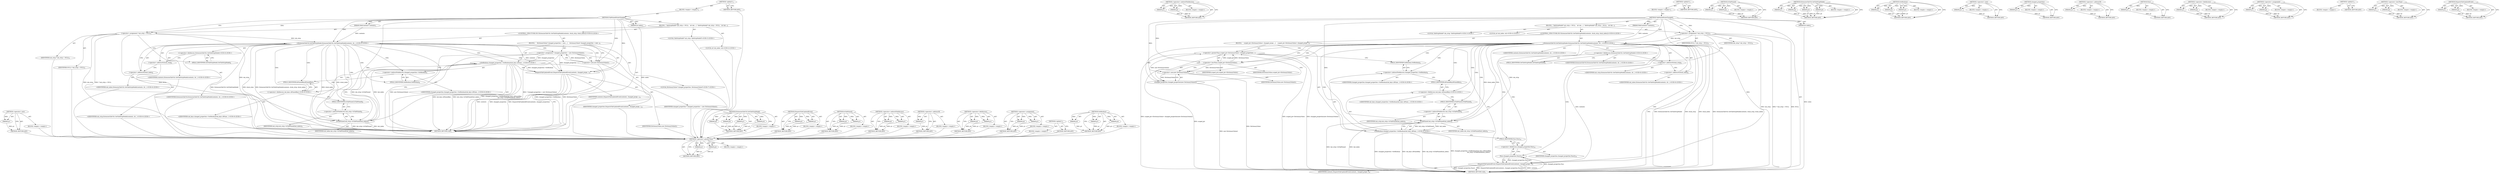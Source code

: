 digraph "DispatchTabUpdatedEvent" {
vulnerable_94 [label=<(METHOD,&lt;operator&gt;.new)>];
vulnerable_95 [label=<(PARAM,p1)>];
vulnerable_96 [label=<(BLOCK,&lt;empty&gt;,&lt;empty&gt;)>];
vulnerable_97 [label=<(METHOD_RETURN,ANY)>];
vulnerable_6 [label=<(METHOD,&lt;global&gt;)<SUB>1</SUB>>];
vulnerable_7 [label=<(BLOCK,&lt;empty&gt;,&lt;empty&gt;)<SUB>1</SUB>>];
vulnerable_8 [label=<(METHOD,TabPinnedStateChanged)<SUB>1</SUB>>];
vulnerable_9 [label=<(PARAM,WebContents* contents)<SUB>1</SUB>>];
vulnerable_10 [label=<(PARAM,int index)<SUB>2</SUB>>];
vulnerable_11 [label=<(BLOCK,{
  TabStripModel* tab_strip = NULL;
   int tab...,{
  TabStripModel* tab_strip = NULL;
   int tab...)<SUB>2</SUB>>];
vulnerable_12 [label="<(LOCAL,TabStripModel* tab_strip: TabStripModel*)<SUB>3</SUB>>"];
vulnerable_13 [label=<(&lt;operator&gt;.assignment,* tab_strip = NULL)<SUB>3</SUB>>];
vulnerable_14 [label=<(IDENTIFIER,tab_strip,* tab_strip = NULL)<SUB>3</SUB>>];
vulnerable_15 [label=<(IDENTIFIER,NULL,* tab_strip = NULL)<SUB>3</SUB>>];
vulnerable_16 [label="<(LOCAL,int tab_index: int)<SUB>4</SUB>>"];
vulnerable_17 [label="<(CONTROL_STRUCTURE,IF,if (ExtensionTabUtil::GetTabStripModel(contents, &amp;tab_strip, &amp;tab_index)))<SUB>6</SUB>>"];
vulnerable_18 [label="<(ExtensionTabUtil.GetTabStripModel,ExtensionTabUtil::GetTabStripModel(contents, &amp;t...)<SUB>6</SUB>>"];
vulnerable_19 [label="<(&lt;operator&gt;.fieldAccess,ExtensionTabUtil::GetTabStripModel)<SUB>6</SUB>>"];
vulnerable_20 [label="<(IDENTIFIER,ExtensionTabUtil,ExtensionTabUtil::GetTabStripModel(contents, &amp;t...)<SUB>6</SUB>>"];
vulnerable_21 [label=<(FIELD_IDENTIFIER,GetTabStripModel,GetTabStripModel)<SUB>6</SUB>>];
vulnerable_22 [label="<(IDENTIFIER,contents,ExtensionTabUtil::GetTabStripModel(contents, &amp;t...)<SUB>6</SUB>>"];
vulnerable_23 [label=<(&lt;operator&gt;.addressOf,&amp;tab_strip)<SUB>6</SUB>>];
vulnerable_24 [label="<(IDENTIFIER,tab_strip,ExtensionTabUtil::GetTabStripModel(contents, &amp;t...)<SUB>6</SUB>>"];
vulnerable_25 [label=<(&lt;operator&gt;.addressOf,&amp;tab_index)<SUB>6</SUB>>];
vulnerable_26 [label="<(IDENTIFIER,tab_index,ExtensionTabUtil::GetTabStripModel(contents, &amp;t...)<SUB>6</SUB>>"];
vulnerable_27 [label=<(BLOCK,{
    DictionaryValue* changed_properties = new...,{
    DictionaryValue* changed_properties = new...)<SUB>6</SUB>>];
vulnerable_28 [label="<(LOCAL,DictionaryValue* changed_properties: DictionaryValue*)<SUB>7</SUB>>"];
vulnerable_29 [label=<(&lt;operator&gt;.assignment,* changed_properties = new DictionaryValue())<SUB>7</SUB>>];
vulnerable_30 [label=<(IDENTIFIER,changed_properties,* changed_properties = new DictionaryValue())<SUB>7</SUB>>];
vulnerable_31 [label=<(&lt;operator&gt;.new,new DictionaryValue())<SUB>7</SUB>>];
vulnerable_32 [label=<(IDENTIFIER,DictionaryValue,new DictionaryValue())<SUB>7</SUB>>];
vulnerable_33 [label="<(SetBoolean,changed_properties-&gt;SetBoolean(tab_keys::kPinne...)<SUB>8</SUB>>"];
vulnerable_34 [label=<(&lt;operator&gt;.indirectFieldAccess,changed_properties-&gt;SetBoolean)<SUB>8</SUB>>];
vulnerable_35 [label="<(IDENTIFIER,changed_properties,changed_properties-&gt;SetBoolean(tab_keys::kPinne...)<SUB>8</SUB>>"];
vulnerable_36 [label=<(FIELD_IDENTIFIER,SetBoolean,SetBoolean)<SUB>8</SUB>>];
vulnerable_37 [label="<(&lt;operator&gt;.fieldAccess,tab_keys::kPinnedKey)<SUB>8</SUB>>"];
vulnerable_38 [label="<(IDENTIFIER,tab_keys,changed_properties-&gt;SetBoolean(tab_keys::kPinne...)<SUB>8</SUB>>"];
vulnerable_39 [label=<(FIELD_IDENTIFIER,kPinnedKey,kPinnedKey)<SUB>8</SUB>>];
vulnerable_40 [label=<(IsTabPinned,tab_strip-&gt;IsTabPinned(tab_index))<SUB>9</SUB>>];
vulnerable_41 [label=<(&lt;operator&gt;.indirectFieldAccess,tab_strip-&gt;IsTabPinned)<SUB>9</SUB>>];
vulnerable_42 [label=<(IDENTIFIER,tab_strip,tab_strip-&gt;IsTabPinned(tab_index))<SUB>9</SUB>>];
vulnerable_43 [label=<(FIELD_IDENTIFIER,IsTabPinned,IsTabPinned)<SUB>9</SUB>>];
vulnerable_44 [label=<(IDENTIFIER,tab_index,tab_strip-&gt;IsTabPinned(tab_index))<SUB>9</SUB>>];
vulnerable_45 [label=<(DispatchTabUpdatedEvent,DispatchTabUpdatedEvent(contents, changed_prope...)<SUB>10</SUB>>];
vulnerable_46 [label=<(IDENTIFIER,contents,DispatchTabUpdatedEvent(contents, changed_prope...)<SUB>10</SUB>>];
vulnerable_47 [label=<(IDENTIFIER,changed_properties,DispatchTabUpdatedEvent(contents, changed_prope...)<SUB>10</SUB>>];
vulnerable_48 [label=<(METHOD_RETURN,void)<SUB>1</SUB>>];
vulnerable_50 [label=<(METHOD_RETURN,ANY)<SUB>1</SUB>>];
vulnerable_78 [label=<(METHOD,ExtensionTabUtil.GetTabStripModel)>];
vulnerable_79 [label=<(PARAM,p1)>];
vulnerable_80 [label=<(PARAM,p2)>];
vulnerable_81 [label=<(PARAM,p3)>];
vulnerable_82 [label=<(PARAM,p4)>];
vulnerable_83 [label=<(BLOCK,&lt;empty&gt;,&lt;empty&gt;)>];
vulnerable_84 [label=<(METHOD_RETURN,ANY)>];
vulnerable_114 [label=<(METHOD,DispatchTabUpdatedEvent)>];
vulnerable_115 [label=<(PARAM,p1)>];
vulnerable_116 [label=<(PARAM,p2)>];
vulnerable_117 [label=<(BLOCK,&lt;empty&gt;,&lt;empty&gt;)>];
vulnerable_118 [label=<(METHOD_RETURN,ANY)>];
vulnerable_109 [label=<(METHOD,IsTabPinned)>];
vulnerable_110 [label=<(PARAM,p1)>];
vulnerable_111 [label=<(PARAM,p2)>];
vulnerable_112 [label=<(BLOCK,&lt;empty&gt;,&lt;empty&gt;)>];
vulnerable_113 [label=<(METHOD_RETURN,ANY)>];
vulnerable_104 [label=<(METHOD,&lt;operator&gt;.indirectFieldAccess)>];
vulnerable_105 [label=<(PARAM,p1)>];
vulnerable_106 [label=<(PARAM,p2)>];
vulnerable_107 [label=<(BLOCK,&lt;empty&gt;,&lt;empty&gt;)>];
vulnerable_108 [label=<(METHOD_RETURN,ANY)>];
vulnerable_90 [label=<(METHOD,&lt;operator&gt;.addressOf)>];
vulnerable_91 [label=<(PARAM,p1)>];
vulnerable_92 [label=<(BLOCK,&lt;empty&gt;,&lt;empty&gt;)>];
vulnerable_93 [label=<(METHOD_RETURN,ANY)>];
vulnerable_85 [label=<(METHOD,&lt;operator&gt;.fieldAccess)>];
vulnerable_86 [label=<(PARAM,p1)>];
vulnerable_87 [label=<(PARAM,p2)>];
vulnerable_88 [label=<(BLOCK,&lt;empty&gt;,&lt;empty&gt;)>];
vulnerable_89 [label=<(METHOD_RETURN,ANY)>];
vulnerable_73 [label=<(METHOD,&lt;operator&gt;.assignment)>];
vulnerable_74 [label=<(PARAM,p1)>];
vulnerable_75 [label=<(PARAM,p2)>];
vulnerable_76 [label=<(BLOCK,&lt;empty&gt;,&lt;empty&gt;)>];
vulnerable_77 [label=<(METHOD_RETURN,ANY)>];
vulnerable_67 [label=<(METHOD,&lt;global&gt;)<SUB>1</SUB>>];
vulnerable_68 [label=<(BLOCK,&lt;empty&gt;,&lt;empty&gt;)>];
vulnerable_69 [label=<(METHOD_RETURN,ANY)>];
vulnerable_98 [label=<(METHOD,SetBoolean)>];
vulnerable_99 [label=<(PARAM,p1)>];
vulnerable_100 [label=<(PARAM,p2)>];
vulnerable_101 [label=<(PARAM,p3)>];
vulnerable_102 [label=<(BLOCK,&lt;empty&gt;,&lt;empty&gt;)>];
vulnerable_103 [label=<(METHOD_RETURN,ANY)>];
fixed_97 [label=<(METHOD,&lt;operator&gt;.greaterThan)>];
fixed_98 [label=<(PARAM,p1)>];
fixed_99 [label=<(PARAM,p2)>];
fixed_100 [label=<(BLOCK,&lt;empty&gt;,&lt;empty&gt;)>];
fixed_101 [label=<(METHOD_RETURN,ANY)>];
fixed_121 [label=<(METHOD,&lt;operator&gt;.indirectFieldAccess)>];
fixed_122 [label=<(PARAM,p1)>];
fixed_123 [label=<(PARAM,p2)>];
fixed_124 [label=<(BLOCK,&lt;empty&gt;,&lt;empty&gt;)>];
fixed_125 [label=<(METHOD_RETURN,ANY)>];
fixed_6 [label=<(METHOD,&lt;global&gt;)<SUB>1</SUB>>];
fixed_7 [label=<(BLOCK,&lt;empty&gt;,&lt;empty&gt;)<SUB>1</SUB>>];
fixed_8 [label=<(METHOD,TabPinnedStateChanged)<SUB>1</SUB>>];
fixed_9 [label=<(PARAM,WebContents* contents)<SUB>1</SUB>>];
fixed_10 [label=<(PARAM,int index)<SUB>2</SUB>>];
fixed_11 [label=<(BLOCK,{
  TabStripModel* tab_strip = NULL;
   int tab...,{
  TabStripModel* tab_strip = NULL;
   int tab...)<SUB>2</SUB>>];
fixed_12 [label="<(LOCAL,TabStripModel* tab_strip: TabStripModel*)<SUB>3</SUB>>"];
fixed_13 [label=<(&lt;operator&gt;.assignment,* tab_strip = NULL)<SUB>3</SUB>>];
fixed_14 [label=<(IDENTIFIER,tab_strip,* tab_strip = NULL)<SUB>3</SUB>>];
fixed_15 [label=<(IDENTIFIER,NULL,* tab_strip = NULL)<SUB>3</SUB>>];
fixed_16 [label="<(LOCAL,int tab_index: int)<SUB>4</SUB>>"];
fixed_17 [label="<(CONTROL_STRUCTURE,IF,if (ExtensionTabUtil::GetTabStripModel(contents, &amp;tab_strip, &amp;tab_index)))<SUB>6</SUB>>"];
fixed_18 [label="<(ExtensionTabUtil.GetTabStripModel,ExtensionTabUtil::GetTabStripModel(contents, &amp;t...)<SUB>6</SUB>>"];
fixed_19 [label="<(&lt;operator&gt;.fieldAccess,ExtensionTabUtil::GetTabStripModel)<SUB>6</SUB>>"];
fixed_20 [label="<(IDENTIFIER,ExtensionTabUtil,ExtensionTabUtil::GetTabStripModel(contents, &amp;t...)<SUB>6</SUB>>"];
fixed_21 [label=<(FIELD_IDENTIFIER,GetTabStripModel,GetTabStripModel)<SUB>6</SUB>>];
fixed_22 [label="<(IDENTIFIER,contents,ExtensionTabUtil::GetTabStripModel(contents, &amp;t...)<SUB>6</SUB>>"];
fixed_23 [label=<(&lt;operator&gt;.addressOf,&amp;tab_strip)<SUB>6</SUB>>];
fixed_24 [label="<(IDENTIFIER,tab_strip,ExtensionTabUtil::GetTabStripModel(contents, &amp;t...)<SUB>6</SUB>>"];
fixed_25 [label=<(&lt;operator&gt;.addressOf,&amp;tab_index)<SUB>6</SUB>>];
fixed_26 [label="<(IDENTIFIER,tab_index,ExtensionTabUtil::GetTabStripModel(contents, &amp;t...)<SUB>6</SUB>>"];
fixed_27 [label=<(BLOCK,{
    scoped_ptr&lt;DictionaryValue&gt; changed_prope...,{
    scoped_ptr&lt;DictionaryValue&gt; changed_prope...)<SUB>6</SUB>>];
fixed_28 [label=<(&lt;operator&gt;.greaterThan,scoped_ptr&lt;DictionaryValue&gt; changed_properties(...)<SUB>7</SUB>>];
fixed_29 [label=<(&lt;operator&gt;.lessThan,scoped_ptr&lt;DictionaryValue)<SUB>7</SUB>>];
fixed_30 [label=<(IDENTIFIER,scoped_ptr,scoped_ptr&lt;DictionaryValue)<SUB>7</SUB>>];
fixed_31 [label=<(IDENTIFIER,DictionaryValue,scoped_ptr&lt;DictionaryValue)<SUB>7</SUB>>];
fixed_32 [label=<(changed_properties,changed_properties(new DictionaryValue()))<SUB>7</SUB>>];
fixed_33 [label=<(&lt;operator&gt;.new,new DictionaryValue())<SUB>7</SUB>>];
fixed_34 [label=<(IDENTIFIER,DictionaryValue,new DictionaryValue())<SUB>7</SUB>>];
fixed_35 [label="<(SetBoolean,changed_properties-&gt;SetBoolean(tab_keys::kPinne...)<SUB>8</SUB>>"];
fixed_36 [label=<(&lt;operator&gt;.indirectFieldAccess,changed_properties-&gt;SetBoolean)<SUB>8</SUB>>];
fixed_37 [label="<(IDENTIFIER,changed_properties,changed_properties-&gt;SetBoolean(tab_keys::kPinne...)<SUB>8</SUB>>"];
fixed_38 [label=<(FIELD_IDENTIFIER,SetBoolean,SetBoolean)<SUB>8</SUB>>];
fixed_39 [label="<(&lt;operator&gt;.fieldAccess,tab_keys::kPinnedKey)<SUB>8</SUB>>"];
fixed_40 [label="<(IDENTIFIER,tab_keys,changed_properties-&gt;SetBoolean(tab_keys::kPinne...)<SUB>8</SUB>>"];
fixed_41 [label=<(FIELD_IDENTIFIER,kPinnedKey,kPinnedKey)<SUB>8</SUB>>];
fixed_42 [label=<(IsTabPinned,tab_strip-&gt;IsTabPinned(tab_index))<SUB>9</SUB>>];
fixed_43 [label=<(&lt;operator&gt;.indirectFieldAccess,tab_strip-&gt;IsTabPinned)<SUB>9</SUB>>];
fixed_44 [label=<(IDENTIFIER,tab_strip,tab_strip-&gt;IsTabPinned(tab_index))<SUB>9</SUB>>];
fixed_45 [label=<(FIELD_IDENTIFIER,IsTabPinned,IsTabPinned)<SUB>9</SUB>>];
fixed_46 [label=<(IDENTIFIER,tab_index,tab_strip-&gt;IsTabPinned(tab_index))<SUB>9</SUB>>];
fixed_47 [label=<(DispatchTabUpdatedEvent,DispatchTabUpdatedEvent(contents, changed_prope...)<SUB>10</SUB>>];
fixed_48 [label=<(IDENTIFIER,contents,DispatchTabUpdatedEvent(contents, changed_prope...)<SUB>10</SUB>>];
fixed_49 [label=<(Pass,changed_properties.Pass())<SUB>10</SUB>>];
fixed_50 [label=<(&lt;operator&gt;.fieldAccess,changed_properties.Pass)<SUB>10</SUB>>];
fixed_51 [label=<(IDENTIFIER,changed_properties,changed_properties.Pass())<SUB>10</SUB>>];
fixed_52 [label=<(FIELD_IDENTIFIER,Pass,Pass)<SUB>10</SUB>>];
fixed_53 [label=<(METHOD_RETURN,void)<SUB>1</SUB>>];
fixed_55 [label=<(METHOD_RETURN,ANY)<SUB>1</SUB>>];
fixed_126 [label=<(METHOD,IsTabPinned)>];
fixed_127 [label=<(PARAM,p1)>];
fixed_128 [label=<(PARAM,p2)>];
fixed_129 [label=<(BLOCK,&lt;empty&gt;,&lt;empty&gt;)>];
fixed_130 [label=<(METHOD_RETURN,ANY)>];
fixed_81 [label=<(METHOD,ExtensionTabUtil.GetTabStripModel)>];
fixed_82 [label=<(PARAM,p1)>];
fixed_83 [label=<(PARAM,p2)>];
fixed_84 [label=<(PARAM,p3)>];
fixed_85 [label=<(PARAM,p4)>];
fixed_86 [label=<(BLOCK,&lt;empty&gt;,&lt;empty&gt;)>];
fixed_87 [label=<(METHOD_RETURN,ANY)>];
fixed_115 [label=<(METHOD,SetBoolean)>];
fixed_116 [label=<(PARAM,p1)>];
fixed_117 [label=<(PARAM,p2)>];
fixed_118 [label=<(PARAM,p3)>];
fixed_119 [label=<(BLOCK,&lt;empty&gt;,&lt;empty&gt;)>];
fixed_120 [label=<(METHOD_RETURN,ANY)>];
fixed_111 [label=<(METHOD,&lt;operator&gt;.new)>];
fixed_112 [label=<(PARAM,p1)>];
fixed_113 [label=<(BLOCK,&lt;empty&gt;,&lt;empty&gt;)>];
fixed_114 [label=<(METHOD_RETURN,ANY)>];
fixed_107 [label=<(METHOD,changed_properties)>];
fixed_108 [label=<(PARAM,p1)>];
fixed_109 [label=<(BLOCK,&lt;empty&gt;,&lt;empty&gt;)>];
fixed_110 [label=<(METHOD_RETURN,ANY)>];
fixed_93 [label=<(METHOD,&lt;operator&gt;.addressOf)>];
fixed_94 [label=<(PARAM,p1)>];
fixed_95 [label=<(BLOCK,&lt;empty&gt;,&lt;empty&gt;)>];
fixed_96 [label=<(METHOD_RETURN,ANY)>];
fixed_136 [label=<(METHOD,Pass)>];
fixed_137 [label=<(PARAM,p1)>];
fixed_138 [label=<(BLOCK,&lt;empty&gt;,&lt;empty&gt;)>];
fixed_139 [label=<(METHOD_RETURN,ANY)>];
fixed_88 [label=<(METHOD,&lt;operator&gt;.fieldAccess)>];
fixed_89 [label=<(PARAM,p1)>];
fixed_90 [label=<(PARAM,p2)>];
fixed_91 [label=<(BLOCK,&lt;empty&gt;,&lt;empty&gt;)>];
fixed_92 [label=<(METHOD_RETURN,ANY)>];
fixed_76 [label=<(METHOD,&lt;operator&gt;.assignment)>];
fixed_77 [label=<(PARAM,p1)>];
fixed_78 [label=<(PARAM,p2)>];
fixed_79 [label=<(BLOCK,&lt;empty&gt;,&lt;empty&gt;)>];
fixed_80 [label=<(METHOD_RETURN,ANY)>];
fixed_70 [label=<(METHOD,&lt;global&gt;)<SUB>1</SUB>>];
fixed_71 [label=<(BLOCK,&lt;empty&gt;,&lt;empty&gt;)>];
fixed_72 [label=<(METHOD_RETURN,ANY)>];
fixed_102 [label=<(METHOD,&lt;operator&gt;.lessThan)>];
fixed_103 [label=<(PARAM,p1)>];
fixed_104 [label=<(PARAM,p2)>];
fixed_105 [label=<(BLOCK,&lt;empty&gt;,&lt;empty&gt;)>];
fixed_106 [label=<(METHOD_RETURN,ANY)>];
fixed_131 [label=<(METHOD,DispatchTabUpdatedEvent)>];
fixed_132 [label=<(PARAM,p1)>];
fixed_133 [label=<(PARAM,p2)>];
fixed_134 [label=<(BLOCK,&lt;empty&gt;,&lt;empty&gt;)>];
fixed_135 [label=<(METHOD_RETURN,ANY)>];
vulnerable_94 -> vulnerable_95  [key=0, label="AST: "];
vulnerable_94 -> vulnerable_95  [key=1, label="DDG: "];
vulnerable_94 -> vulnerable_96  [key=0, label="AST: "];
vulnerable_94 -> vulnerable_97  [key=0, label="AST: "];
vulnerable_94 -> vulnerable_97  [key=1, label="CFG: "];
vulnerable_95 -> vulnerable_97  [key=0, label="DDG: p1"];
vulnerable_96 -> fixed_97  [key=0];
vulnerable_97 -> fixed_97  [key=0];
vulnerable_6 -> vulnerable_7  [key=0, label="AST: "];
vulnerable_6 -> vulnerable_50  [key=0, label="AST: "];
vulnerable_6 -> vulnerable_50  [key=1, label="CFG: "];
vulnerable_7 -> vulnerable_8  [key=0, label="AST: "];
vulnerable_8 -> vulnerable_9  [key=0, label="AST: "];
vulnerable_8 -> vulnerable_9  [key=1, label="DDG: "];
vulnerable_8 -> vulnerable_10  [key=0, label="AST: "];
vulnerable_8 -> vulnerable_10  [key=1, label="DDG: "];
vulnerable_8 -> vulnerable_11  [key=0, label="AST: "];
vulnerable_8 -> vulnerable_48  [key=0, label="AST: "];
vulnerable_8 -> vulnerable_13  [key=0, label="CFG: "];
vulnerable_8 -> vulnerable_13  [key=1, label="DDG: "];
vulnerable_8 -> vulnerable_18  [key=0, label="DDG: "];
vulnerable_8 -> vulnerable_45  [key=0, label="DDG: "];
vulnerable_8 -> vulnerable_31  [key=0, label="DDG: "];
vulnerable_8 -> vulnerable_40  [key=0, label="DDG: "];
vulnerable_9 -> vulnerable_18  [key=0, label="DDG: contents"];
vulnerable_10 -> vulnerable_48  [key=0, label="DDG: index"];
vulnerable_11 -> vulnerable_12  [key=0, label="AST: "];
vulnerable_11 -> vulnerable_13  [key=0, label="AST: "];
vulnerable_11 -> vulnerable_16  [key=0, label="AST: "];
vulnerable_11 -> vulnerable_17  [key=0, label="AST: "];
vulnerable_12 -> fixed_97  [key=0];
vulnerable_13 -> vulnerable_14  [key=0, label="AST: "];
vulnerable_13 -> vulnerable_15  [key=0, label="AST: "];
vulnerable_13 -> vulnerable_21  [key=0, label="CFG: "];
vulnerable_13 -> vulnerable_48  [key=0, label="DDG: tab_strip"];
vulnerable_13 -> vulnerable_48  [key=1, label="DDG: * tab_strip = NULL"];
vulnerable_13 -> vulnerable_48  [key=2, label="DDG: NULL"];
vulnerable_13 -> vulnerable_18  [key=0, label="DDG: tab_strip"];
vulnerable_13 -> vulnerable_40  [key=0, label="DDG: tab_strip"];
vulnerable_14 -> fixed_97  [key=0];
vulnerable_15 -> fixed_97  [key=0];
vulnerable_16 -> fixed_97  [key=0];
vulnerable_17 -> vulnerable_18  [key=0, label="AST: "];
vulnerable_17 -> vulnerable_27  [key=0, label="AST: "];
vulnerable_18 -> vulnerable_19  [key=0, label="AST: "];
vulnerable_18 -> vulnerable_22  [key=0, label="AST: "];
vulnerable_18 -> vulnerable_23  [key=0, label="AST: "];
vulnerable_18 -> vulnerable_25  [key=0, label="AST: "];
vulnerable_18 -> vulnerable_48  [key=0, label="CFG: "];
vulnerable_18 -> vulnerable_48  [key=1, label="DDG: ExtensionTabUtil::GetTabStripModel"];
vulnerable_18 -> vulnerable_48  [key=2, label="DDG: &amp;tab_strip"];
vulnerable_18 -> vulnerable_48  [key=3, label="DDG: &amp;tab_index"];
vulnerable_18 -> vulnerable_48  [key=4, label="DDG: ExtensionTabUtil::GetTabStripModel(contents, &amp;tab_strip, &amp;tab_index)"];
vulnerable_18 -> vulnerable_31  [key=0, label="CFG: "];
vulnerable_18 -> vulnerable_31  [key=1, label="CDG: "];
vulnerable_18 -> vulnerable_45  [key=0, label="DDG: contents"];
vulnerable_18 -> vulnerable_45  [key=1, label="CDG: "];
vulnerable_18 -> vulnerable_40  [key=0, label="DDG: &amp;tab_index"];
vulnerable_18 -> vulnerable_40  [key=1, label="CDG: "];
vulnerable_18 -> vulnerable_29  [key=0, label="CDG: "];
vulnerable_18 -> vulnerable_34  [key=0, label="CDG: "];
vulnerable_18 -> vulnerable_33  [key=0, label="CDG: "];
vulnerable_18 -> vulnerable_36  [key=0, label="CDG: "];
vulnerable_18 -> vulnerable_37  [key=0, label="CDG: "];
vulnerable_18 -> vulnerable_41  [key=0, label="CDG: "];
vulnerable_18 -> vulnerable_39  [key=0, label="CDG: "];
vulnerable_18 -> vulnerable_43  [key=0, label="CDG: "];
vulnerable_19 -> vulnerable_20  [key=0, label="AST: "];
vulnerable_19 -> vulnerable_21  [key=0, label="AST: "];
vulnerable_19 -> vulnerable_23  [key=0, label="CFG: "];
vulnerable_20 -> fixed_97  [key=0];
vulnerable_21 -> vulnerable_19  [key=0, label="CFG: "];
vulnerable_22 -> fixed_97  [key=0];
vulnerable_23 -> vulnerable_24  [key=0, label="AST: "];
vulnerable_23 -> vulnerable_25  [key=0, label="CFG: "];
vulnerable_24 -> fixed_97  [key=0];
vulnerable_25 -> vulnerable_26  [key=0, label="AST: "];
vulnerable_25 -> vulnerable_18  [key=0, label="CFG: "];
vulnerable_26 -> fixed_97  [key=0];
vulnerable_27 -> vulnerable_28  [key=0, label="AST: "];
vulnerable_27 -> vulnerable_29  [key=0, label="AST: "];
vulnerable_27 -> vulnerable_33  [key=0, label="AST: "];
vulnerable_27 -> vulnerable_45  [key=0, label="AST: "];
vulnerable_28 -> fixed_97  [key=0];
vulnerable_29 -> vulnerable_30  [key=0, label="AST: "];
vulnerable_29 -> vulnerable_31  [key=0, label="AST: "];
vulnerable_29 -> vulnerable_36  [key=0, label="CFG: "];
vulnerable_29 -> vulnerable_48  [key=0, label="DDG: new DictionaryValue()"];
vulnerable_29 -> vulnerable_48  [key=1, label="DDG: * changed_properties = new DictionaryValue()"];
vulnerable_29 -> vulnerable_33  [key=0, label="DDG: changed_properties"];
vulnerable_29 -> vulnerable_45  [key=0, label="DDG: changed_properties"];
vulnerable_30 -> fixed_97  [key=0];
vulnerable_31 -> vulnerable_32  [key=0, label="AST: "];
vulnerable_31 -> vulnerable_29  [key=0, label="CFG: "];
vulnerable_31 -> vulnerable_29  [key=1, label="DDG: DictionaryValue"];
vulnerable_31 -> vulnerable_48  [key=0, label="DDG: DictionaryValue"];
vulnerable_32 -> fixed_97  [key=0];
vulnerable_33 -> vulnerable_34  [key=0, label="AST: "];
vulnerable_33 -> vulnerable_37  [key=0, label="AST: "];
vulnerable_33 -> vulnerable_40  [key=0, label="AST: "];
vulnerable_33 -> vulnerable_45  [key=0, label="CFG: "];
vulnerable_33 -> vulnerable_45  [key=1, label="DDG: changed_properties-&gt;SetBoolean"];
vulnerable_33 -> vulnerable_48  [key=0, label="DDG: changed_properties-&gt;SetBoolean"];
vulnerable_33 -> vulnerable_48  [key=1, label="DDG: tab_keys::kPinnedKey"];
vulnerable_33 -> vulnerable_48  [key=2, label="DDG: tab_strip-&gt;IsTabPinned(tab_index)"];
vulnerable_33 -> vulnerable_48  [key=3, label="DDG: changed_properties-&gt;SetBoolean(tab_keys::kPinnedKey,
                                    tab_strip-&gt;IsTabPinned(tab_index))"];
vulnerable_34 -> vulnerable_35  [key=0, label="AST: "];
vulnerable_34 -> vulnerable_36  [key=0, label="AST: "];
vulnerable_34 -> vulnerable_39  [key=0, label="CFG: "];
vulnerable_35 -> fixed_97  [key=0];
vulnerable_36 -> vulnerable_34  [key=0, label="CFG: "];
vulnerable_37 -> vulnerable_38  [key=0, label="AST: "];
vulnerable_37 -> vulnerable_39  [key=0, label="AST: "];
vulnerable_37 -> vulnerable_43  [key=0, label="CFG: "];
vulnerable_38 -> fixed_97  [key=0];
vulnerable_39 -> vulnerable_37  [key=0, label="CFG: "];
vulnerable_40 -> vulnerable_41  [key=0, label="AST: "];
vulnerable_40 -> vulnerable_44  [key=0, label="AST: "];
vulnerable_40 -> vulnerable_33  [key=0, label="CFG: "];
vulnerable_40 -> vulnerable_33  [key=1, label="DDG: tab_strip-&gt;IsTabPinned"];
vulnerable_40 -> vulnerable_33  [key=2, label="DDG: tab_index"];
vulnerable_40 -> vulnerable_48  [key=0, label="DDG: tab_strip-&gt;IsTabPinned"];
vulnerable_40 -> vulnerable_48  [key=1, label="DDG: tab_index"];
vulnerable_41 -> vulnerable_42  [key=0, label="AST: "];
vulnerable_41 -> vulnerable_43  [key=0, label="AST: "];
vulnerable_41 -> vulnerable_40  [key=0, label="CFG: "];
vulnerable_42 -> fixed_97  [key=0];
vulnerable_43 -> vulnerable_41  [key=0, label="CFG: "];
vulnerable_44 -> fixed_97  [key=0];
vulnerable_45 -> vulnerable_46  [key=0, label="AST: "];
vulnerable_45 -> vulnerable_47  [key=0, label="AST: "];
vulnerable_45 -> vulnerable_48  [key=0, label="CFG: "];
vulnerable_45 -> vulnerable_48  [key=1, label="DDG: contents"];
vulnerable_45 -> vulnerable_48  [key=2, label="DDG: changed_properties"];
vulnerable_45 -> vulnerable_48  [key=3, label="DDG: DispatchTabUpdatedEvent(contents, changed_properties)"];
vulnerable_46 -> fixed_97  [key=0];
vulnerable_47 -> fixed_97  [key=0];
vulnerable_48 -> fixed_97  [key=0];
vulnerable_50 -> fixed_97  [key=0];
vulnerable_78 -> vulnerable_79  [key=0, label="AST: "];
vulnerable_78 -> vulnerable_79  [key=1, label="DDG: "];
vulnerable_78 -> vulnerable_83  [key=0, label="AST: "];
vulnerable_78 -> vulnerable_80  [key=0, label="AST: "];
vulnerable_78 -> vulnerable_80  [key=1, label="DDG: "];
vulnerable_78 -> vulnerable_84  [key=0, label="AST: "];
vulnerable_78 -> vulnerable_84  [key=1, label="CFG: "];
vulnerable_78 -> vulnerable_81  [key=0, label="AST: "];
vulnerable_78 -> vulnerable_81  [key=1, label="DDG: "];
vulnerable_78 -> vulnerable_82  [key=0, label="AST: "];
vulnerable_78 -> vulnerable_82  [key=1, label="DDG: "];
vulnerable_79 -> vulnerable_84  [key=0, label="DDG: p1"];
vulnerable_80 -> vulnerable_84  [key=0, label="DDG: p2"];
vulnerable_81 -> vulnerable_84  [key=0, label="DDG: p3"];
vulnerable_82 -> vulnerable_84  [key=0, label="DDG: p4"];
vulnerable_83 -> fixed_97  [key=0];
vulnerable_84 -> fixed_97  [key=0];
vulnerable_114 -> vulnerable_115  [key=0, label="AST: "];
vulnerable_114 -> vulnerable_115  [key=1, label="DDG: "];
vulnerable_114 -> vulnerable_117  [key=0, label="AST: "];
vulnerable_114 -> vulnerable_116  [key=0, label="AST: "];
vulnerable_114 -> vulnerable_116  [key=1, label="DDG: "];
vulnerable_114 -> vulnerable_118  [key=0, label="AST: "];
vulnerable_114 -> vulnerable_118  [key=1, label="CFG: "];
vulnerable_115 -> vulnerable_118  [key=0, label="DDG: p1"];
vulnerable_116 -> vulnerable_118  [key=0, label="DDG: p2"];
vulnerable_117 -> fixed_97  [key=0];
vulnerable_118 -> fixed_97  [key=0];
vulnerable_109 -> vulnerable_110  [key=0, label="AST: "];
vulnerable_109 -> vulnerable_110  [key=1, label="DDG: "];
vulnerable_109 -> vulnerable_112  [key=0, label="AST: "];
vulnerable_109 -> vulnerable_111  [key=0, label="AST: "];
vulnerable_109 -> vulnerable_111  [key=1, label="DDG: "];
vulnerable_109 -> vulnerable_113  [key=0, label="AST: "];
vulnerable_109 -> vulnerable_113  [key=1, label="CFG: "];
vulnerable_110 -> vulnerable_113  [key=0, label="DDG: p1"];
vulnerable_111 -> vulnerable_113  [key=0, label="DDG: p2"];
vulnerable_112 -> fixed_97  [key=0];
vulnerable_113 -> fixed_97  [key=0];
vulnerable_104 -> vulnerable_105  [key=0, label="AST: "];
vulnerable_104 -> vulnerable_105  [key=1, label="DDG: "];
vulnerable_104 -> vulnerable_107  [key=0, label="AST: "];
vulnerable_104 -> vulnerable_106  [key=0, label="AST: "];
vulnerable_104 -> vulnerable_106  [key=1, label="DDG: "];
vulnerable_104 -> vulnerable_108  [key=0, label="AST: "];
vulnerable_104 -> vulnerable_108  [key=1, label="CFG: "];
vulnerable_105 -> vulnerable_108  [key=0, label="DDG: p1"];
vulnerable_106 -> vulnerable_108  [key=0, label="DDG: p2"];
vulnerable_107 -> fixed_97  [key=0];
vulnerable_108 -> fixed_97  [key=0];
vulnerable_90 -> vulnerable_91  [key=0, label="AST: "];
vulnerable_90 -> vulnerable_91  [key=1, label="DDG: "];
vulnerable_90 -> vulnerable_92  [key=0, label="AST: "];
vulnerable_90 -> vulnerable_93  [key=0, label="AST: "];
vulnerable_90 -> vulnerable_93  [key=1, label="CFG: "];
vulnerable_91 -> vulnerable_93  [key=0, label="DDG: p1"];
vulnerable_92 -> fixed_97  [key=0];
vulnerable_93 -> fixed_97  [key=0];
vulnerable_85 -> vulnerable_86  [key=0, label="AST: "];
vulnerable_85 -> vulnerable_86  [key=1, label="DDG: "];
vulnerable_85 -> vulnerable_88  [key=0, label="AST: "];
vulnerable_85 -> vulnerable_87  [key=0, label="AST: "];
vulnerable_85 -> vulnerable_87  [key=1, label="DDG: "];
vulnerable_85 -> vulnerable_89  [key=0, label="AST: "];
vulnerable_85 -> vulnerable_89  [key=1, label="CFG: "];
vulnerable_86 -> vulnerable_89  [key=0, label="DDG: p1"];
vulnerable_87 -> vulnerable_89  [key=0, label="DDG: p2"];
vulnerable_88 -> fixed_97  [key=0];
vulnerable_89 -> fixed_97  [key=0];
vulnerable_73 -> vulnerable_74  [key=0, label="AST: "];
vulnerable_73 -> vulnerable_74  [key=1, label="DDG: "];
vulnerable_73 -> vulnerable_76  [key=0, label="AST: "];
vulnerable_73 -> vulnerable_75  [key=0, label="AST: "];
vulnerable_73 -> vulnerable_75  [key=1, label="DDG: "];
vulnerable_73 -> vulnerable_77  [key=0, label="AST: "];
vulnerable_73 -> vulnerable_77  [key=1, label="CFG: "];
vulnerable_74 -> vulnerable_77  [key=0, label="DDG: p1"];
vulnerable_75 -> vulnerable_77  [key=0, label="DDG: p2"];
vulnerable_76 -> fixed_97  [key=0];
vulnerable_77 -> fixed_97  [key=0];
vulnerable_67 -> vulnerable_68  [key=0, label="AST: "];
vulnerable_67 -> vulnerable_69  [key=0, label="AST: "];
vulnerable_67 -> vulnerable_69  [key=1, label="CFG: "];
vulnerable_68 -> fixed_97  [key=0];
vulnerable_69 -> fixed_97  [key=0];
vulnerable_98 -> vulnerable_99  [key=0, label="AST: "];
vulnerable_98 -> vulnerable_99  [key=1, label="DDG: "];
vulnerable_98 -> vulnerable_102  [key=0, label="AST: "];
vulnerable_98 -> vulnerable_100  [key=0, label="AST: "];
vulnerable_98 -> vulnerable_100  [key=1, label="DDG: "];
vulnerable_98 -> vulnerable_103  [key=0, label="AST: "];
vulnerable_98 -> vulnerable_103  [key=1, label="CFG: "];
vulnerable_98 -> vulnerable_101  [key=0, label="AST: "];
vulnerable_98 -> vulnerable_101  [key=1, label="DDG: "];
vulnerable_99 -> vulnerable_103  [key=0, label="DDG: p1"];
vulnerable_100 -> vulnerable_103  [key=0, label="DDG: p2"];
vulnerable_101 -> vulnerable_103  [key=0, label="DDG: p3"];
vulnerable_102 -> fixed_97  [key=0];
vulnerable_103 -> fixed_97  [key=0];
fixed_97 -> fixed_98  [key=0, label="AST: "];
fixed_97 -> fixed_98  [key=1, label="DDG: "];
fixed_97 -> fixed_100  [key=0, label="AST: "];
fixed_97 -> fixed_99  [key=0, label="AST: "];
fixed_97 -> fixed_99  [key=1, label="DDG: "];
fixed_97 -> fixed_101  [key=0, label="AST: "];
fixed_97 -> fixed_101  [key=1, label="CFG: "];
fixed_98 -> fixed_101  [key=0, label="DDG: p1"];
fixed_99 -> fixed_101  [key=0, label="DDG: p2"];
fixed_121 -> fixed_122  [key=0, label="AST: "];
fixed_121 -> fixed_122  [key=1, label="DDG: "];
fixed_121 -> fixed_124  [key=0, label="AST: "];
fixed_121 -> fixed_123  [key=0, label="AST: "];
fixed_121 -> fixed_123  [key=1, label="DDG: "];
fixed_121 -> fixed_125  [key=0, label="AST: "];
fixed_121 -> fixed_125  [key=1, label="CFG: "];
fixed_122 -> fixed_125  [key=0, label="DDG: p1"];
fixed_123 -> fixed_125  [key=0, label="DDG: p2"];
fixed_6 -> fixed_7  [key=0, label="AST: "];
fixed_6 -> fixed_55  [key=0, label="AST: "];
fixed_6 -> fixed_55  [key=1, label="CFG: "];
fixed_7 -> fixed_8  [key=0, label="AST: "];
fixed_8 -> fixed_9  [key=0, label="AST: "];
fixed_8 -> fixed_9  [key=1, label="DDG: "];
fixed_8 -> fixed_10  [key=0, label="AST: "];
fixed_8 -> fixed_10  [key=1, label="DDG: "];
fixed_8 -> fixed_11  [key=0, label="AST: "];
fixed_8 -> fixed_53  [key=0, label="AST: "];
fixed_8 -> fixed_13  [key=0, label="CFG: "];
fixed_8 -> fixed_13  [key=1, label="DDG: "];
fixed_8 -> fixed_18  [key=0, label="DDG: "];
fixed_8 -> fixed_47  [key=0, label="DDG: "];
fixed_8 -> fixed_29  [key=0, label="DDG: "];
fixed_8 -> fixed_42  [key=0, label="DDG: "];
fixed_8 -> fixed_33  [key=0, label="DDG: "];
fixed_9 -> fixed_18  [key=0, label="DDG: contents"];
fixed_10 -> fixed_53  [key=0, label="DDG: index"];
fixed_11 -> fixed_12  [key=0, label="AST: "];
fixed_11 -> fixed_13  [key=0, label="AST: "];
fixed_11 -> fixed_16  [key=0, label="AST: "];
fixed_11 -> fixed_17  [key=0, label="AST: "];
fixed_13 -> fixed_14  [key=0, label="AST: "];
fixed_13 -> fixed_15  [key=0, label="AST: "];
fixed_13 -> fixed_21  [key=0, label="CFG: "];
fixed_13 -> fixed_53  [key=0, label="DDG: tab_strip"];
fixed_13 -> fixed_53  [key=1, label="DDG: * tab_strip = NULL"];
fixed_13 -> fixed_53  [key=2, label="DDG: NULL"];
fixed_13 -> fixed_18  [key=0, label="DDG: tab_strip"];
fixed_13 -> fixed_42  [key=0, label="DDG: tab_strip"];
fixed_17 -> fixed_18  [key=0, label="AST: "];
fixed_17 -> fixed_27  [key=0, label="AST: "];
fixed_18 -> fixed_19  [key=0, label="AST: "];
fixed_18 -> fixed_22  [key=0, label="AST: "];
fixed_18 -> fixed_23  [key=0, label="AST: "];
fixed_18 -> fixed_25  [key=0, label="AST: "];
fixed_18 -> fixed_53  [key=0, label="CFG: "];
fixed_18 -> fixed_53  [key=1, label="DDG: ExtensionTabUtil::GetTabStripModel"];
fixed_18 -> fixed_53  [key=2, label="DDG: &amp;tab_strip"];
fixed_18 -> fixed_53  [key=3, label="DDG: &amp;tab_index"];
fixed_18 -> fixed_53  [key=4, label="DDG: ExtensionTabUtil::GetTabStripModel(contents, &amp;tab_strip, &amp;tab_index)"];
fixed_18 -> fixed_29  [key=0, label="CFG: "];
fixed_18 -> fixed_29  [key=1, label="CDG: "];
fixed_18 -> fixed_47  [key=0, label="DDG: contents"];
fixed_18 -> fixed_47  [key=1, label="CDG: "];
fixed_18 -> fixed_42  [key=0, label="DDG: &amp;tab_index"];
fixed_18 -> fixed_42  [key=1, label="CDG: "];
fixed_18 -> fixed_32  [key=0, label="CDG: "];
fixed_18 -> fixed_49  [key=0, label="CDG: "];
fixed_18 -> fixed_33  [key=0, label="CDG: "];
fixed_18 -> fixed_28  [key=0, label="CDG: "];
fixed_18 -> fixed_36  [key=0, label="CDG: "];
fixed_18 -> fixed_52  [key=0, label="CDG: "];
fixed_18 -> fixed_38  [key=0, label="CDG: "];
fixed_18 -> fixed_41  [key=0, label="CDG: "];
fixed_18 -> fixed_45  [key=0, label="CDG: "];
fixed_18 -> fixed_50  [key=0, label="CDG: "];
fixed_18 -> fixed_35  [key=0, label="CDG: "];
fixed_18 -> fixed_39  [key=0, label="CDG: "];
fixed_18 -> fixed_43  [key=0, label="CDG: "];
fixed_19 -> fixed_20  [key=0, label="AST: "];
fixed_19 -> fixed_21  [key=0, label="AST: "];
fixed_19 -> fixed_23  [key=0, label="CFG: "];
fixed_21 -> fixed_19  [key=0, label="CFG: "];
fixed_23 -> fixed_24  [key=0, label="AST: "];
fixed_23 -> fixed_25  [key=0, label="CFG: "];
fixed_25 -> fixed_26  [key=0, label="AST: "];
fixed_25 -> fixed_18  [key=0, label="CFG: "];
fixed_27 -> fixed_28  [key=0, label="AST: "];
fixed_27 -> fixed_35  [key=0, label="AST: "];
fixed_27 -> fixed_47  [key=0, label="AST: "];
fixed_28 -> fixed_29  [key=0, label="AST: "];
fixed_28 -> fixed_32  [key=0, label="AST: "];
fixed_28 -> fixed_38  [key=0, label="CFG: "];
fixed_28 -> fixed_53  [key=0, label="DDG: scoped_ptr&lt;DictionaryValue"];
fixed_28 -> fixed_53  [key=1, label="DDG: changed_properties(new DictionaryValue())"];
fixed_28 -> fixed_53  [key=2, label="DDG: scoped_ptr&lt;DictionaryValue&gt; changed_properties(new DictionaryValue())"];
fixed_29 -> fixed_30  [key=0, label="AST: "];
fixed_29 -> fixed_31  [key=0, label="AST: "];
fixed_29 -> fixed_33  [key=0, label="CFG: "];
fixed_29 -> fixed_33  [key=1, label="DDG: DictionaryValue"];
fixed_29 -> fixed_53  [key=0, label="DDG: scoped_ptr"];
fixed_29 -> fixed_28  [key=0, label="DDG: scoped_ptr"];
fixed_29 -> fixed_28  [key=1, label="DDG: DictionaryValue"];
fixed_32 -> fixed_33  [key=0, label="AST: "];
fixed_32 -> fixed_28  [key=0, label="CFG: "];
fixed_32 -> fixed_28  [key=1, label="DDG: new DictionaryValue()"];
fixed_32 -> fixed_53  [key=0, label="DDG: new DictionaryValue()"];
fixed_33 -> fixed_34  [key=0, label="AST: "];
fixed_33 -> fixed_32  [key=0, label="CFG: "];
fixed_33 -> fixed_32  [key=1, label="DDG: DictionaryValue"];
fixed_33 -> fixed_53  [key=0, label="DDG: DictionaryValue"];
fixed_35 -> fixed_36  [key=0, label="AST: "];
fixed_35 -> fixed_39  [key=0, label="AST: "];
fixed_35 -> fixed_42  [key=0, label="AST: "];
fixed_35 -> fixed_52  [key=0, label="CFG: "];
fixed_35 -> fixed_53  [key=0, label="DDG: changed_properties-&gt;SetBoolean"];
fixed_35 -> fixed_53  [key=1, label="DDG: tab_keys::kPinnedKey"];
fixed_35 -> fixed_53  [key=2, label="DDG: tab_strip-&gt;IsTabPinned(tab_index)"];
fixed_35 -> fixed_53  [key=3, label="DDG: changed_properties-&gt;SetBoolean(tab_keys::kPinnedKey,
                                    tab_strip-&gt;IsTabPinned(tab_index))"];
fixed_36 -> fixed_37  [key=0, label="AST: "];
fixed_36 -> fixed_38  [key=0, label="AST: "];
fixed_36 -> fixed_41  [key=0, label="CFG: "];
fixed_38 -> fixed_36  [key=0, label="CFG: "];
fixed_39 -> fixed_40  [key=0, label="AST: "];
fixed_39 -> fixed_41  [key=0, label="AST: "];
fixed_39 -> fixed_45  [key=0, label="CFG: "];
fixed_41 -> fixed_39  [key=0, label="CFG: "];
fixed_42 -> fixed_43  [key=0, label="AST: "];
fixed_42 -> fixed_46  [key=0, label="AST: "];
fixed_42 -> fixed_35  [key=0, label="CFG: "];
fixed_42 -> fixed_35  [key=1, label="DDG: tab_strip-&gt;IsTabPinned"];
fixed_42 -> fixed_35  [key=2, label="DDG: tab_index"];
fixed_42 -> fixed_53  [key=0, label="DDG: tab_strip-&gt;IsTabPinned"];
fixed_42 -> fixed_53  [key=1, label="DDG: tab_index"];
fixed_43 -> fixed_44  [key=0, label="AST: "];
fixed_43 -> fixed_45  [key=0, label="AST: "];
fixed_43 -> fixed_42  [key=0, label="CFG: "];
fixed_45 -> fixed_43  [key=0, label="CFG: "];
fixed_47 -> fixed_48  [key=0, label="AST: "];
fixed_47 -> fixed_49  [key=0, label="AST: "];
fixed_47 -> fixed_53  [key=0, label="CFG: "];
fixed_47 -> fixed_53  [key=1, label="DDG: contents"];
fixed_47 -> fixed_53  [key=2, label="DDG: changed_properties.Pass()"];
fixed_47 -> fixed_53  [key=3, label="DDG: DispatchTabUpdatedEvent(contents, changed_properties.Pass())"];
fixed_49 -> fixed_50  [key=0, label="AST: "];
fixed_49 -> fixed_47  [key=0, label="CFG: "];
fixed_49 -> fixed_47  [key=1, label="DDG: changed_properties.Pass"];
fixed_49 -> fixed_53  [key=0, label="DDG: changed_properties.Pass"];
fixed_50 -> fixed_51  [key=0, label="AST: "];
fixed_50 -> fixed_52  [key=0, label="AST: "];
fixed_50 -> fixed_49  [key=0, label="CFG: "];
fixed_52 -> fixed_50  [key=0, label="CFG: "];
fixed_126 -> fixed_127  [key=0, label="AST: "];
fixed_126 -> fixed_127  [key=1, label="DDG: "];
fixed_126 -> fixed_129  [key=0, label="AST: "];
fixed_126 -> fixed_128  [key=0, label="AST: "];
fixed_126 -> fixed_128  [key=1, label="DDG: "];
fixed_126 -> fixed_130  [key=0, label="AST: "];
fixed_126 -> fixed_130  [key=1, label="CFG: "];
fixed_127 -> fixed_130  [key=0, label="DDG: p1"];
fixed_128 -> fixed_130  [key=0, label="DDG: p2"];
fixed_81 -> fixed_82  [key=0, label="AST: "];
fixed_81 -> fixed_82  [key=1, label="DDG: "];
fixed_81 -> fixed_86  [key=0, label="AST: "];
fixed_81 -> fixed_83  [key=0, label="AST: "];
fixed_81 -> fixed_83  [key=1, label="DDG: "];
fixed_81 -> fixed_87  [key=0, label="AST: "];
fixed_81 -> fixed_87  [key=1, label="CFG: "];
fixed_81 -> fixed_84  [key=0, label="AST: "];
fixed_81 -> fixed_84  [key=1, label="DDG: "];
fixed_81 -> fixed_85  [key=0, label="AST: "];
fixed_81 -> fixed_85  [key=1, label="DDG: "];
fixed_82 -> fixed_87  [key=0, label="DDG: p1"];
fixed_83 -> fixed_87  [key=0, label="DDG: p2"];
fixed_84 -> fixed_87  [key=0, label="DDG: p3"];
fixed_85 -> fixed_87  [key=0, label="DDG: p4"];
fixed_115 -> fixed_116  [key=0, label="AST: "];
fixed_115 -> fixed_116  [key=1, label="DDG: "];
fixed_115 -> fixed_119  [key=0, label="AST: "];
fixed_115 -> fixed_117  [key=0, label="AST: "];
fixed_115 -> fixed_117  [key=1, label="DDG: "];
fixed_115 -> fixed_120  [key=0, label="AST: "];
fixed_115 -> fixed_120  [key=1, label="CFG: "];
fixed_115 -> fixed_118  [key=0, label="AST: "];
fixed_115 -> fixed_118  [key=1, label="DDG: "];
fixed_116 -> fixed_120  [key=0, label="DDG: p1"];
fixed_117 -> fixed_120  [key=0, label="DDG: p2"];
fixed_118 -> fixed_120  [key=0, label="DDG: p3"];
fixed_111 -> fixed_112  [key=0, label="AST: "];
fixed_111 -> fixed_112  [key=1, label="DDG: "];
fixed_111 -> fixed_113  [key=0, label="AST: "];
fixed_111 -> fixed_114  [key=0, label="AST: "];
fixed_111 -> fixed_114  [key=1, label="CFG: "];
fixed_112 -> fixed_114  [key=0, label="DDG: p1"];
fixed_107 -> fixed_108  [key=0, label="AST: "];
fixed_107 -> fixed_108  [key=1, label="DDG: "];
fixed_107 -> fixed_109  [key=0, label="AST: "];
fixed_107 -> fixed_110  [key=0, label="AST: "];
fixed_107 -> fixed_110  [key=1, label="CFG: "];
fixed_108 -> fixed_110  [key=0, label="DDG: p1"];
fixed_93 -> fixed_94  [key=0, label="AST: "];
fixed_93 -> fixed_94  [key=1, label="DDG: "];
fixed_93 -> fixed_95  [key=0, label="AST: "];
fixed_93 -> fixed_96  [key=0, label="AST: "];
fixed_93 -> fixed_96  [key=1, label="CFG: "];
fixed_94 -> fixed_96  [key=0, label="DDG: p1"];
fixed_136 -> fixed_137  [key=0, label="AST: "];
fixed_136 -> fixed_137  [key=1, label="DDG: "];
fixed_136 -> fixed_138  [key=0, label="AST: "];
fixed_136 -> fixed_139  [key=0, label="AST: "];
fixed_136 -> fixed_139  [key=1, label="CFG: "];
fixed_137 -> fixed_139  [key=0, label="DDG: p1"];
fixed_88 -> fixed_89  [key=0, label="AST: "];
fixed_88 -> fixed_89  [key=1, label="DDG: "];
fixed_88 -> fixed_91  [key=0, label="AST: "];
fixed_88 -> fixed_90  [key=0, label="AST: "];
fixed_88 -> fixed_90  [key=1, label="DDG: "];
fixed_88 -> fixed_92  [key=0, label="AST: "];
fixed_88 -> fixed_92  [key=1, label="CFG: "];
fixed_89 -> fixed_92  [key=0, label="DDG: p1"];
fixed_90 -> fixed_92  [key=0, label="DDG: p2"];
fixed_76 -> fixed_77  [key=0, label="AST: "];
fixed_76 -> fixed_77  [key=1, label="DDG: "];
fixed_76 -> fixed_79  [key=0, label="AST: "];
fixed_76 -> fixed_78  [key=0, label="AST: "];
fixed_76 -> fixed_78  [key=1, label="DDG: "];
fixed_76 -> fixed_80  [key=0, label="AST: "];
fixed_76 -> fixed_80  [key=1, label="CFG: "];
fixed_77 -> fixed_80  [key=0, label="DDG: p1"];
fixed_78 -> fixed_80  [key=0, label="DDG: p2"];
fixed_70 -> fixed_71  [key=0, label="AST: "];
fixed_70 -> fixed_72  [key=0, label="AST: "];
fixed_70 -> fixed_72  [key=1, label="CFG: "];
fixed_102 -> fixed_103  [key=0, label="AST: "];
fixed_102 -> fixed_103  [key=1, label="DDG: "];
fixed_102 -> fixed_105  [key=0, label="AST: "];
fixed_102 -> fixed_104  [key=0, label="AST: "];
fixed_102 -> fixed_104  [key=1, label="DDG: "];
fixed_102 -> fixed_106  [key=0, label="AST: "];
fixed_102 -> fixed_106  [key=1, label="CFG: "];
fixed_103 -> fixed_106  [key=0, label="DDG: p1"];
fixed_104 -> fixed_106  [key=0, label="DDG: p2"];
fixed_131 -> fixed_132  [key=0, label="AST: "];
fixed_131 -> fixed_132  [key=1, label="DDG: "];
fixed_131 -> fixed_134  [key=0, label="AST: "];
fixed_131 -> fixed_133  [key=0, label="AST: "];
fixed_131 -> fixed_133  [key=1, label="DDG: "];
fixed_131 -> fixed_135  [key=0, label="AST: "];
fixed_131 -> fixed_135  [key=1, label="CFG: "];
fixed_132 -> fixed_135  [key=0, label="DDG: p1"];
fixed_133 -> fixed_135  [key=0, label="DDG: p2"];
}
